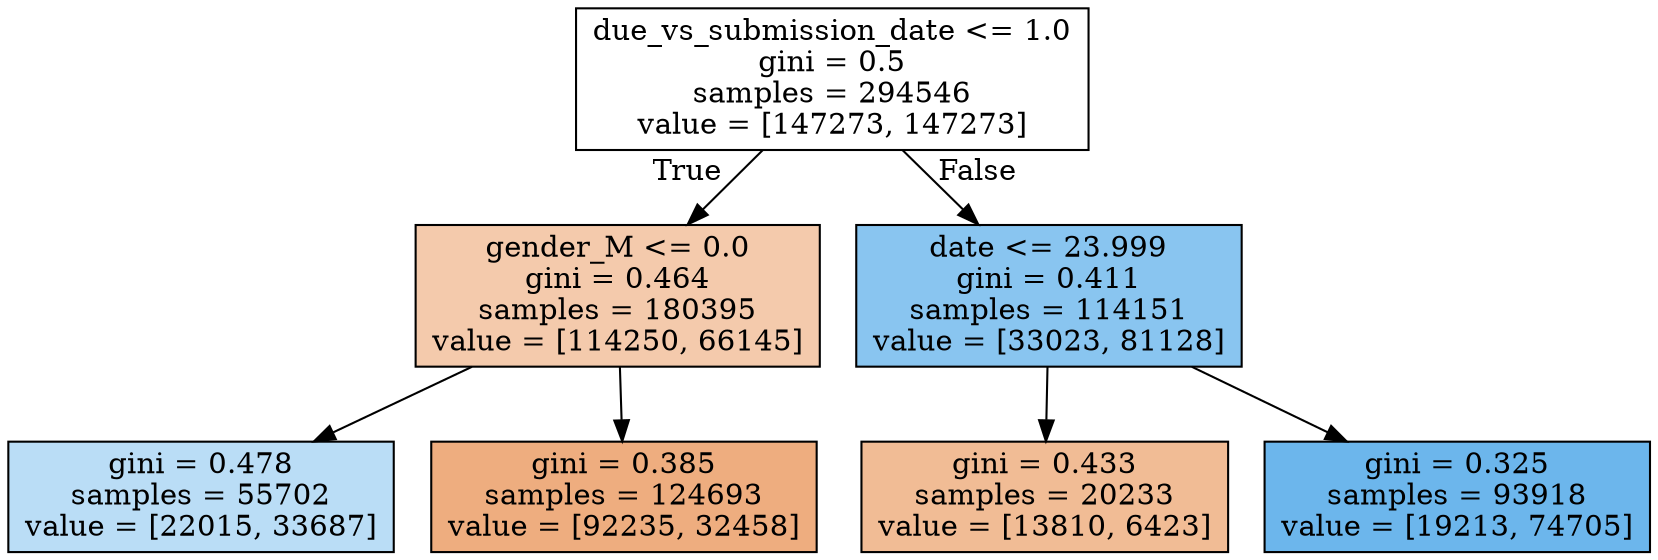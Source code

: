digraph Tree {
node [shape=box, style="filled", color="black"] ;
0 [label="due_vs_submission_date <= 1.0\ngini = 0.5\nsamples = 294546\nvalue = [147273, 147273]", fillcolor="#e5813900"] ;
1 [label="gender_M <= 0.0\ngini = 0.464\nsamples = 180395\nvalue = [114250, 66145]", fillcolor="#e581396b"] ;
0 -> 1 [labeldistance=2.5, labelangle=45, headlabel="True"] ;
2 [label="gini = 0.478\nsamples = 55702\nvalue = [22015, 33687]", fillcolor="#399de558"] ;
1 -> 2 ;
3 [label="gini = 0.385\nsamples = 124693\nvalue = [92235, 32458]", fillcolor="#e58139a5"] ;
1 -> 3 ;
4 [label="date <= 23.999\ngini = 0.411\nsamples = 114151\nvalue = [33023, 81128]", fillcolor="#399de597"] ;
0 -> 4 [labeldistance=2.5, labelangle=-45, headlabel="False"] ;
5 [label="gini = 0.433\nsamples = 20233\nvalue = [13810, 6423]", fillcolor="#e5813988"] ;
4 -> 5 ;
6 [label="gini = 0.325\nsamples = 93918\nvalue = [19213, 74705]", fillcolor="#399de5bd"] ;
4 -> 6 ;
}